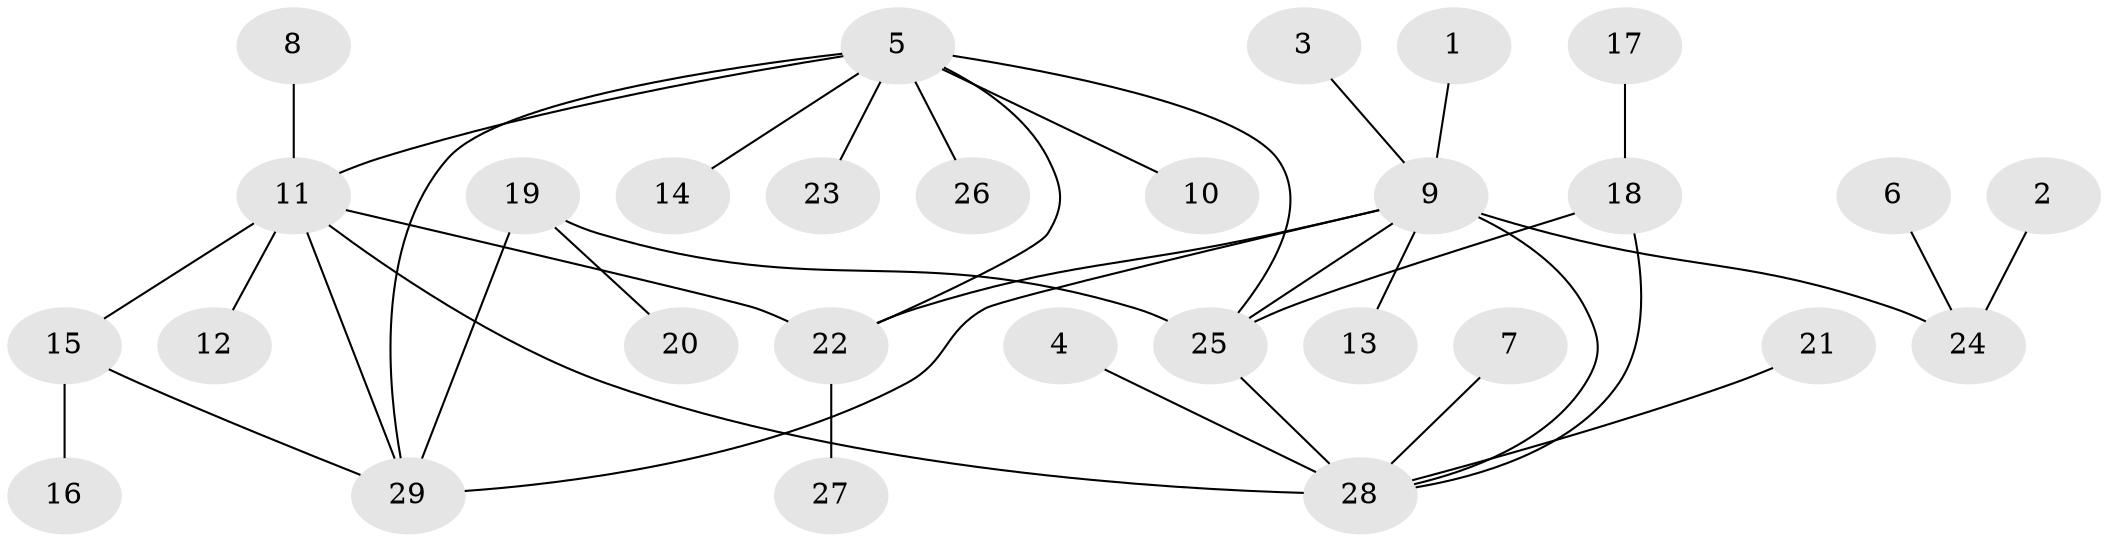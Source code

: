 // original degree distribution, {10: 0.034482758620689655, 8: 0.034482758620689655, 2: 0.1896551724137931, 5: 0.034482758620689655, 1: 0.5517241379310345, 3: 0.08620689655172414, 4: 0.034482758620689655, 6: 0.017241379310344827, 7: 0.017241379310344827}
// Generated by graph-tools (version 1.1) at 2025/49/03/09/25 03:49:59]
// undirected, 29 vertices, 37 edges
graph export_dot {
graph [start="1"]
  node [color=gray90,style=filled];
  1;
  2;
  3;
  4;
  5;
  6;
  7;
  8;
  9;
  10;
  11;
  12;
  13;
  14;
  15;
  16;
  17;
  18;
  19;
  20;
  21;
  22;
  23;
  24;
  25;
  26;
  27;
  28;
  29;
  1 -- 9 [weight=1.0];
  2 -- 24 [weight=1.0];
  3 -- 9 [weight=1.0];
  4 -- 28 [weight=1.0];
  5 -- 10 [weight=1.0];
  5 -- 11 [weight=1.0];
  5 -- 14 [weight=1.0];
  5 -- 22 [weight=1.0];
  5 -- 23 [weight=1.0];
  5 -- 25 [weight=1.0];
  5 -- 26 [weight=1.0];
  5 -- 29 [weight=1.0];
  6 -- 24 [weight=1.0];
  7 -- 28 [weight=1.0];
  8 -- 11 [weight=1.0];
  9 -- 13 [weight=1.0];
  9 -- 22 [weight=1.0];
  9 -- 24 [weight=1.0];
  9 -- 25 [weight=1.0];
  9 -- 28 [weight=1.0];
  9 -- 29 [weight=1.0];
  11 -- 12 [weight=1.0];
  11 -- 15 [weight=1.0];
  11 -- 22 [weight=1.0];
  11 -- 28 [weight=2.0];
  11 -- 29 [weight=1.0];
  15 -- 16 [weight=1.0];
  15 -- 29 [weight=1.0];
  17 -- 18 [weight=1.0];
  18 -- 25 [weight=1.0];
  18 -- 28 [weight=1.0];
  19 -- 20 [weight=1.0];
  19 -- 25 [weight=1.0];
  19 -- 29 [weight=1.0];
  21 -- 28 [weight=1.0];
  22 -- 27 [weight=1.0];
  25 -- 28 [weight=1.0];
}
